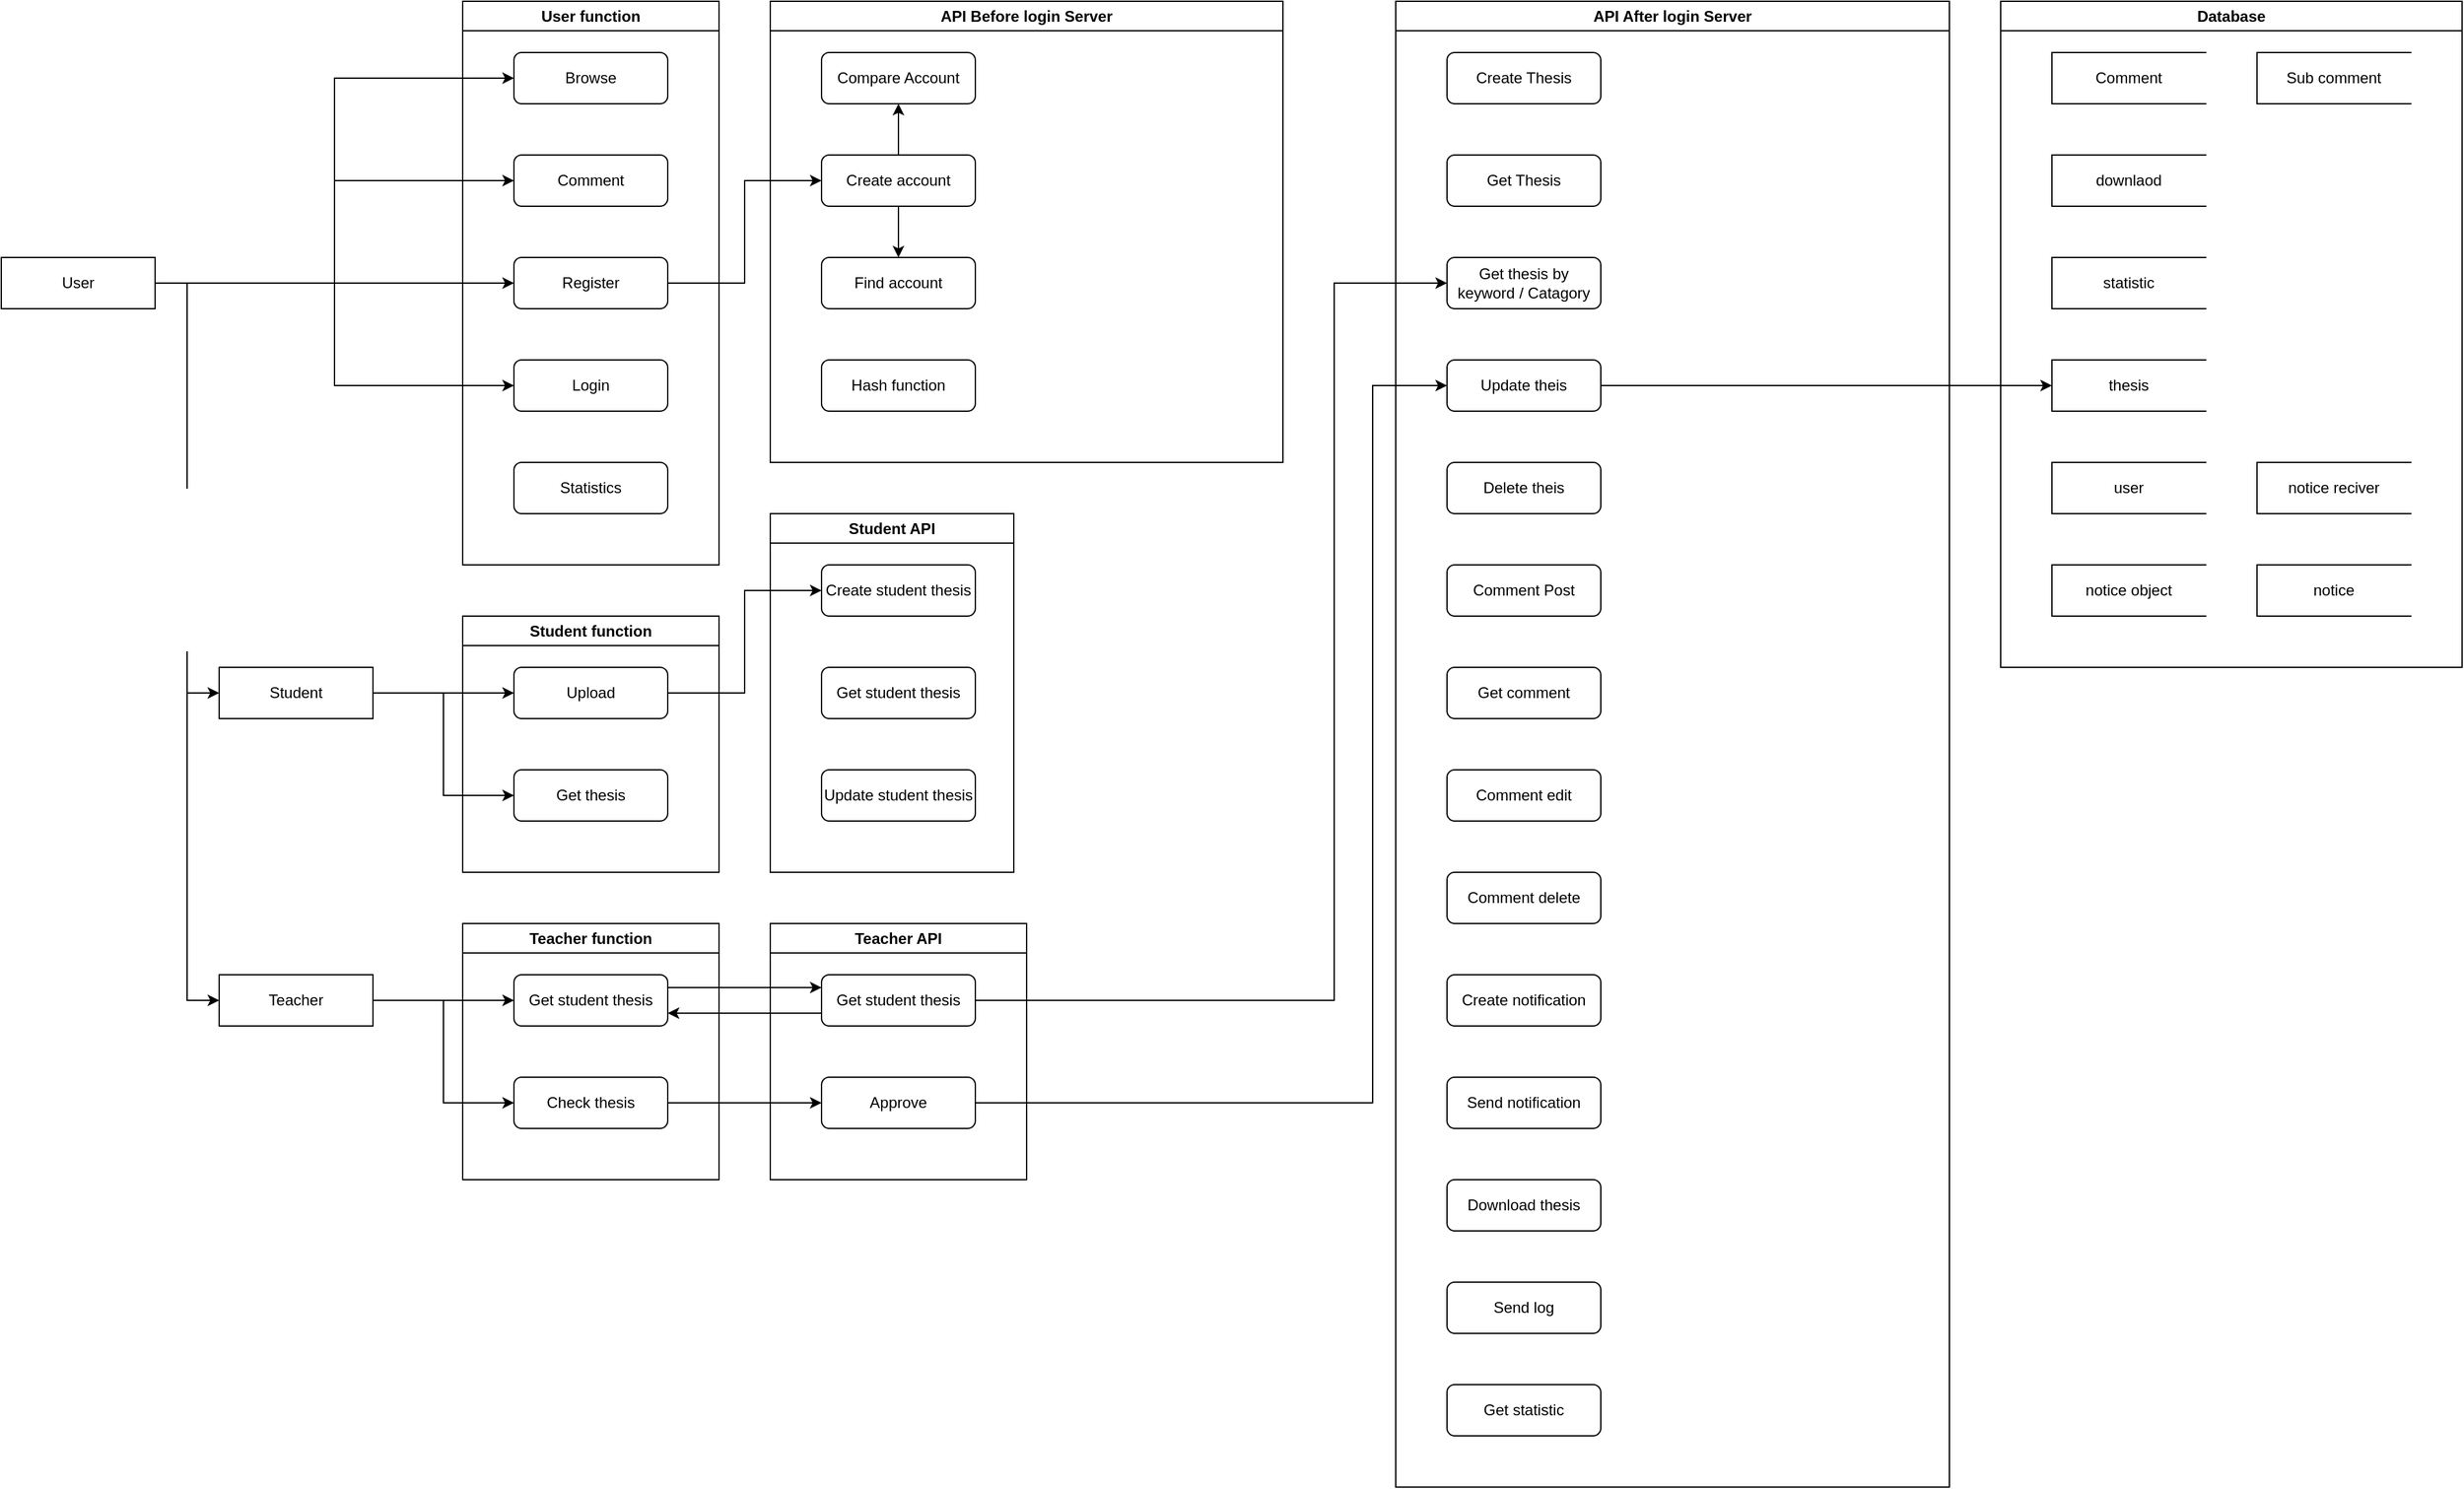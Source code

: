 <mxfile version="28.2.0">
  <diagram name="หน้า-1" id="eUxiDGaph87goB3MmdU6">
    <mxGraphModel dx="1182" dy="655" grid="1" gridSize="10" guides="1" tooltips="1" connect="1" arrows="1" fold="1" page="1" pageScale="1" pageWidth="2336" pageHeight="1654" math="0" shadow="0">
      <root>
        <mxCell id="0" />
        <mxCell id="1" parent="0" />
        <mxCell id="IIilCcqDhFFno7Ei3CsS-1" value="User function" style="swimlane;whiteSpace=wrap;html=1;" parent="1" vertex="1">
          <mxGeometry x="440" y="80" width="200" height="440" as="geometry">
            <mxRectangle x="400" y="200" width="130" height="30" as="alternateBounds" />
          </mxGeometry>
        </mxCell>
        <mxCell id="IIilCcqDhFFno7Ei3CsS-5" value="Browse" style="rounded=1;whiteSpace=wrap;html=1;" parent="IIilCcqDhFFno7Ei3CsS-1" vertex="1">
          <mxGeometry x="40" y="40" width="120" height="40" as="geometry" />
        </mxCell>
        <mxCell id="IIilCcqDhFFno7Ei3CsS-6" value="Comment" style="rounded=1;whiteSpace=wrap;html=1;" parent="IIilCcqDhFFno7Ei3CsS-1" vertex="1">
          <mxGeometry x="40" y="120" width="120" height="40" as="geometry" />
        </mxCell>
        <mxCell id="IIilCcqDhFFno7Ei3CsS-7" value="Login" style="rounded=1;whiteSpace=wrap;html=1;" parent="IIilCcqDhFFno7Ei3CsS-1" vertex="1">
          <mxGeometry x="40" y="280" width="120" height="40" as="geometry" />
        </mxCell>
        <mxCell id="IIilCcqDhFFno7Ei3CsS-8" value="Register" style="rounded=1;whiteSpace=wrap;html=1;" parent="IIilCcqDhFFno7Ei3CsS-1" vertex="1">
          <mxGeometry x="40" y="200" width="120" height="40" as="geometry" />
        </mxCell>
        <mxCell id="IIilCcqDhFFno7Ei3CsS-9" value="API Before login Server" style="swimlane;whiteSpace=wrap;html=1;" parent="1" vertex="1">
          <mxGeometry x="680" y="80" width="400" height="360" as="geometry">
            <mxRectangle x="400" y="200" width="130" height="30" as="alternateBounds" />
          </mxGeometry>
        </mxCell>
        <mxCell id="IIilCcqDhFFno7Ei3CsS-10" value="Compare Account" style="rounded=1;whiteSpace=wrap;html=1;" parent="IIilCcqDhFFno7Ei3CsS-9" vertex="1">
          <mxGeometry x="40" y="40" width="120" height="40" as="geometry" />
        </mxCell>
        <mxCell id="yefg0WoXISoBtYHqCvty-2" style="edgeStyle=orthogonalEdgeStyle;rounded=0;orthogonalLoop=1;jettySize=auto;html=1;" edge="1" parent="IIilCcqDhFFno7Ei3CsS-9" source="IIilCcqDhFFno7Ei3CsS-11" target="IIilCcqDhFFno7Ei3CsS-12">
          <mxGeometry relative="1" as="geometry" />
        </mxCell>
        <mxCell id="yefg0WoXISoBtYHqCvty-3" style="edgeStyle=orthogonalEdgeStyle;rounded=0;orthogonalLoop=1;jettySize=auto;html=1;entryX=0.5;entryY=1;entryDx=0;entryDy=0;" edge="1" parent="IIilCcqDhFFno7Ei3CsS-9" source="IIilCcqDhFFno7Ei3CsS-11" target="IIilCcqDhFFno7Ei3CsS-10">
          <mxGeometry relative="1" as="geometry" />
        </mxCell>
        <mxCell id="IIilCcqDhFFno7Ei3CsS-11" value="Create account" style="rounded=1;whiteSpace=wrap;html=1;" parent="IIilCcqDhFFno7Ei3CsS-9" vertex="1">
          <mxGeometry x="40" y="120" width="120" height="40" as="geometry" />
        </mxCell>
        <mxCell id="IIilCcqDhFFno7Ei3CsS-12" value="Find account" style="rounded=1;whiteSpace=wrap;html=1;" parent="IIilCcqDhFFno7Ei3CsS-9" vertex="1">
          <mxGeometry x="40" y="200" width="120" height="40" as="geometry" />
        </mxCell>
        <mxCell id="IIilCcqDhFFno7Ei3CsS-33" value="Hash function" style="rounded=1;whiteSpace=wrap;html=1;" parent="IIilCcqDhFFno7Ei3CsS-9" vertex="1">
          <mxGeometry x="40" y="280" width="120" height="40" as="geometry" />
        </mxCell>
        <mxCell id="IIilCcqDhFFno7Ei3CsS-14" value="Database" style="swimlane;whiteSpace=wrap;html=1;" parent="1" vertex="1">
          <mxGeometry x="1640" y="80" width="360" height="520" as="geometry">
            <mxRectangle x="400" y="200" width="130" height="30" as="alternateBounds" />
          </mxGeometry>
        </mxCell>
        <mxCell id="IIilCcqDhFFno7Ei3CsS-31" value="Comment" style="html=1;dashed=0;whiteSpace=wrap;shape=partialRectangle;right=0;" parent="IIilCcqDhFFno7Ei3CsS-14" vertex="1">
          <mxGeometry x="40" y="40" width="120" height="40" as="geometry" />
        </mxCell>
        <mxCell id="IIilCcqDhFFno7Ei3CsS-56" value="Sub comment" style="html=1;dashed=0;whiteSpace=wrap;shape=partialRectangle;right=0;" parent="IIilCcqDhFFno7Ei3CsS-14" vertex="1">
          <mxGeometry x="200" y="40" width="120" height="40" as="geometry" />
        </mxCell>
        <mxCell id="IIilCcqDhFFno7Ei3CsS-57" value="downlaod" style="html=1;dashed=0;whiteSpace=wrap;shape=partialRectangle;right=0;" parent="IIilCcqDhFFno7Ei3CsS-14" vertex="1">
          <mxGeometry x="40" y="120" width="120" height="40" as="geometry" />
        </mxCell>
        <mxCell id="IIilCcqDhFFno7Ei3CsS-58" value="user" style="html=1;dashed=0;whiteSpace=wrap;shape=partialRectangle;right=0;" parent="IIilCcqDhFFno7Ei3CsS-14" vertex="1">
          <mxGeometry x="40" y="360" width="120" height="40" as="geometry" />
        </mxCell>
        <mxCell id="IIilCcqDhFFno7Ei3CsS-59" value="thesis" style="html=1;dashed=0;whiteSpace=wrap;shape=partialRectangle;right=0;" parent="IIilCcqDhFFno7Ei3CsS-14" vertex="1">
          <mxGeometry x="40" y="280" width="120" height="40" as="geometry" />
        </mxCell>
        <mxCell id="IIilCcqDhFFno7Ei3CsS-60" value="statistic" style="html=1;dashed=0;whiteSpace=wrap;shape=partialRectangle;right=0;" parent="IIilCcqDhFFno7Ei3CsS-14" vertex="1">
          <mxGeometry x="40" y="200" width="120" height="40" as="geometry" />
        </mxCell>
        <mxCell id="IIilCcqDhFFno7Ei3CsS-61" value="notice" style="html=1;dashed=0;whiteSpace=wrap;shape=partialRectangle;right=0;" parent="IIilCcqDhFFno7Ei3CsS-14" vertex="1">
          <mxGeometry x="200" y="440" width="120" height="40" as="geometry" />
        </mxCell>
        <mxCell id="IIilCcqDhFFno7Ei3CsS-62" value="notice object" style="html=1;dashed=0;whiteSpace=wrap;shape=partialRectangle;right=0;" parent="IIilCcqDhFFno7Ei3CsS-14" vertex="1">
          <mxGeometry x="40" y="440" width="120" height="40" as="geometry" />
        </mxCell>
        <mxCell id="IIilCcqDhFFno7Ei3CsS-63" value="notice reciver" style="html=1;dashed=0;whiteSpace=wrap;shape=partialRectangle;right=0;" parent="IIilCcqDhFFno7Ei3CsS-14" vertex="1">
          <mxGeometry x="200" y="360" width="120" height="40" as="geometry" />
        </mxCell>
        <mxCell id="IIilCcqDhFFno7Ei3CsS-19" value="Student function" style="swimlane;whiteSpace=wrap;html=1;startSize=23;" parent="1" vertex="1">
          <mxGeometry x="440" y="560" width="200" height="200" as="geometry">
            <mxRectangle x="400" y="200" width="130" height="30" as="alternateBounds" />
          </mxGeometry>
        </mxCell>
        <mxCell id="IIilCcqDhFFno7Ei3CsS-20" value="Upload" style="rounded=1;whiteSpace=wrap;html=1;" parent="IIilCcqDhFFno7Ei3CsS-19" vertex="1">
          <mxGeometry x="40" y="40" width="120" height="40" as="geometry" />
        </mxCell>
        <mxCell id="IIilCcqDhFFno7Ei3CsS-81" value="Get thesis" style="rounded=1;whiteSpace=wrap;html=1;" parent="IIilCcqDhFFno7Ei3CsS-19" vertex="1">
          <mxGeometry x="40" y="120" width="120" height="40" as="geometry" />
        </mxCell>
        <mxCell id="IIilCcqDhFFno7Ei3CsS-24" value="Teacher function" style="swimlane;whiteSpace=wrap;html=1;startSize=23;" parent="1" vertex="1">
          <mxGeometry x="440" y="800" width="200" height="200" as="geometry">
            <mxRectangle x="400" y="200" width="130" height="30" as="alternateBounds" />
          </mxGeometry>
        </mxCell>
        <mxCell id="IIilCcqDhFFno7Ei3CsS-25" value="Get student thesis" style="rounded=1;whiteSpace=wrap;html=1;" parent="IIilCcqDhFFno7Ei3CsS-24" vertex="1">
          <mxGeometry x="40" y="40" width="120" height="40" as="geometry" />
        </mxCell>
        <mxCell id="IIilCcqDhFFno7Ei3CsS-83" value="Check thesis" style="rounded=1;whiteSpace=wrap;html=1;" parent="IIilCcqDhFFno7Ei3CsS-24" vertex="1">
          <mxGeometry x="40" y="120" width="120" height="40" as="geometry" />
        </mxCell>
        <mxCell id="IIilCcqDhFFno7Ei3CsS-34" style="edgeStyle=orthogonalEdgeStyle;rounded=0;orthogonalLoop=1;jettySize=auto;html=1;entryX=0;entryY=0.5;entryDx=0;entryDy=0;" parent="1" source="IIilCcqDhFFno7Ei3CsS-32" target="IIilCcqDhFFno7Ei3CsS-5" edge="1">
          <mxGeometry relative="1" as="geometry" />
        </mxCell>
        <mxCell id="IIilCcqDhFFno7Ei3CsS-35" style="edgeStyle=orthogonalEdgeStyle;rounded=0;orthogonalLoop=1;jettySize=auto;html=1;entryX=0;entryY=0.5;entryDx=0;entryDy=0;" parent="1" source="IIilCcqDhFFno7Ei3CsS-32" target="IIilCcqDhFFno7Ei3CsS-6" edge="1">
          <mxGeometry relative="1" as="geometry" />
        </mxCell>
        <mxCell id="IIilCcqDhFFno7Ei3CsS-36" style="edgeStyle=orthogonalEdgeStyle;rounded=0;orthogonalLoop=1;jettySize=auto;html=1;entryX=0;entryY=0.5;entryDx=0;entryDy=0;" parent="1" source="IIilCcqDhFFno7Ei3CsS-32" target="IIilCcqDhFFno7Ei3CsS-8" edge="1">
          <mxGeometry relative="1" as="geometry" />
        </mxCell>
        <mxCell id="IIilCcqDhFFno7Ei3CsS-37" style="edgeStyle=orthogonalEdgeStyle;rounded=0;orthogonalLoop=1;jettySize=auto;html=1;entryX=0;entryY=0.5;entryDx=0;entryDy=0;" parent="1" source="IIilCcqDhFFno7Ei3CsS-32" target="IIilCcqDhFFno7Ei3CsS-7" edge="1">
          <mxGeometry relative="1" as="geometry" />
        </mxCell>
        <mxCell id="IIilCcqDhFFno7Ei3CsS-76" style="edgeStyle=orthogonalEdgeStyle;rounded=0;orthogonalLoop=1;jettySize=auto;html=1;entryX=0;entryY=0.5;entryDx=0;entryDy=0;" parent="1" source="IIilCcqDhFFno7Ei3CsS-32" target="IIilCcqDhFFno7Ei3CsS-74" edge="1">
          <mxGeometry relative="1" as="geometry" />
        </mxCell>
        <mxCell id="IIilCcqDhFFno7Ei3CsS-77" style="edgeStyle=orthogonalEdgeStyle;rounded=0;orthogonalLoop=1;jettySize=auto;html=1;entryX=0;entryY=0.5;entryDx=0;entryDy=0;" parent="1" source="IIilCcqDhFFno7Ei3CsS-32" target="IIilCcqDhFFno7Ei3CsS-75" edge="1">
          <mxGeometry relative="1" as="geometry" />
        </mxCell>
        <mxCell id="IIilCcqDhFFno7Ei3CsS-32" value="User" style="html=1;dashed=0;whiteSpace=wrap;" parent="1" vertex="1">
          <mxGeometry x="80" y="280" width="120" height="40" as="geometry" />
        </mxCell>
        <mxCell id="IIilCcqDhFFno7Ei3CsS-38" value="API After login Server" style="swimlane;whiteSpace=wrap;html=1;" parent="1" vertex="1">
          <mxGeometry x="1168" y="80" width="432" height="1160" as="geometry">
            <mxRectangle x="400" y="200" width="130" height="30" as="alternateBounds" />
          </mxGeometry>
        </mxCell>
        <mxCell id="IIilCcqDhFFno7Ei3CsS-39" value="Get Thesis" style="rounded=1;whiteSpace=wrap;html=1;" parent="IIilCcqDhFFno7Ei3CsS-38" vertex="1">
          <mxGeometry x="40" y="120" width="120" height="40" as="geometry" />
        </mxCell>
        <mxCell id="IIilCcqDhFFno7Ei3CsS-40" value="Get thesis by keyword / Catagory" style="rounded=1;whiteSpace=wrap;html=1;" parent="IIilCcqDhFFno7Ei3CsS-38" vertex="1">
          <mxGeometry x="40" y="200" width="120" height="40" as="geometry" />
        </mxCell>
        <mxCell id="IIilCcqDhFFno7Ei3CsS-45" value="Delete theis" style="rounded=1;whiteSpace=wrap;html=1;" parent="IIilCcqDhFFno7Ei3CsS-38" vertex="1">
          <mxGeometry x="40" y="360" width="120" height="40" as="geometry" />
        </mxCell>
        <mxCell id="IIilCcqDhFFno7Ei3CsS-41" value="Comment Post" style="rounded=1;whiteSpace=wrap;html=1;" parent="IIilCcqDhFFno7Ei3CsS-38" vertex="1">
          <mxGeometry x="40" y="440" width="120" height="40" as="geometry" />
        </mxCell>
        <mxCell id="IIilCcqDhFFno7Ei3CsS-42" value="Comment delete" style="rounded=1;whiteSpace=wrap;html=1;" parent="IIilCcqDhFFno7Ei3CsS-38" vertex="1">
          <mxGeometry x="40" y="680" width="120" height="40" as="geometry" />
        </mxCell>
        <mxCell id="IIilCcqDhFFno7Ei3CsS-43" value="Get comment" style="rounded=1;whiteSpace=wrap;html=1;" parent="IIilCcqDhFFno7Ei3CsS-38" vertex="1">
          <mxGeometry x="40" y="520" width="120" height="40" as="geometry" />
        </mxCell>
        <mxCell id="IIilCcqDhFFno7Ei3CsS-46" value="Update theis" style="rounded=1;whiteSpace=wrap;html=1;" parent="IIilCcqDhFFno7Ei3CsS-38" vertex="1">
          <mxGeometry x="40" y="280" width="120" height="40" as="geometry" />
        </mxCell>
        <mxCell id="IIilCcqDhFFno7Ei3CsS-47" value="Create Thesis" style="rounded=1;whiteSpace=wrap;html=1;" parent="IIilCcqDhFFno7Ei3CsS-38" vertex="1">
          <mxGeometry x="40" y="40" width="120" height="40" as="geometry" />
        </mxCell>
        <mxCell id="IIilCcqDhFFno7Ei3CsS-48" value="Comment edit" style="rounded=1;whiteSpace=wrap;html=1;" parent="IIilCcqDhFFno7Ei3CsS-38" vertex="1">
          <mxGeometry x="40" y="600" width="120" height="40" as="geometry" />
        </mxCell>
        <mxCell id="IIilCcqDhFFno7Ei3CsS-69" value="Create notification" style="rounded=1;whiteSpace=wrap;html=1;" parent="IIilCcqDhFFno7Ei3CsS-38" vertex="1">
          <mxGeometry x="40" y="760" width="120" height="40" as="geometry" />
        </mxCell>
        <mxCell id="IIilCcqDhFFno7Ei3CsS-70" value="Send notification" style="rounded=1;whiteSpace=wrap;html=1;" parent="IIilCcqDhFFno7Ei3CsS-38" vertex="1">
          <mxGeometry x="40" y="840" width="120" height="40" as="geometry" />
        </mxCell>
        <mxCell id="IIilCcqDhFFno7Ei3CsS-71" value="Download thesis" style="rounded=1;whiteSpace=wrap;html=1;" parent="IIilCcqDhFFno7Ei3CsS-38" vertex="1">
          <mxGeometry x="40" y="920" width="120" height="40" as="geometry" />
        </mxCell>
        <mxCell id="IIilCcqDhFFno7Ei3CsS-72" value="Send log" style="rounded=1;whiteSpace=wrap;html=1;" parent="IIilCcqDhFFno7Ei3CsS-38" vertex="1">
          <mxGeometry x="40" y="1000" width="120" height="40" as="geometry" />
        </mxCell>
        <mxCell id="IIilCcqDhFFno7Ei3CsS-73" value="Get statistic" style="rounded=1;whiteSpace=wrap;html=1;" parent="IIilCcqDhFFno7Ei3CsS-38" vertex="1">
          <mxGeometry x="40" y="1080" width="120" height="40" as="geometry" />
        </mxCell>
        <mxCell id="IIilCcqDhFFno7Ei3CsS-51" value="Statistics" style="rounded=1;whiteSpace=wrap;html=1;" parent="1" vertex="1">
          <mxGeometry x="480" y="440" width="120" height="40" as="geometry" />
        </mxCell>
        <mxCell id="IIilCcqDhFFno7Ei3CsS-52" value="Student API" style="swimlane;whiteSpace=wrap;html=1;" parent="1" vertex="1">
          <mxGeometry x="680" y="480" width="190" height="280" as="geometry">
            <mxRectangle x="400" y="200" width="130" height="30" as="alternateBounds" />
          </mxGeometry>
        </mxCell>
        <mxCell id="IIilCcqDhFFno7Ei3CsS-64" value="Create student thesis" style="rounded=1;whiteSpace=wrap;html=1;" parent="IIilCcqDhFFno7Ei3CsS-52" vertex="1">
          <mxGeometry x="40" y="40" width="120" height="40" as="geometry" />
        </mxCell>
        <mxCell id="IIilCcqDhFFno7Ei3CsS-66" value="Get student thesis" style="rounded=1;whiteSpace=wrap;html=1;" parent="IIilCcqDhFFno7Ei3CsS-52" vertex="1">
          <mxGeometry x="40" y="120" width="120" height="40" as="geometry" />
        </mxCell>
        <mxCell id="IIilCcqDhFFno7Ei3CsS-67" value="Update student thesis" style="rounded=1;whiteSpace=wrap;html=1;" parent="IIilCcqDhFFno7Ei3CsS-52" vertex="1">
          <mxGeometry x="40" y="200" width="120" height="40" as="geometry" />
        </mxCell>
        <mxCell id="IIilCcqDhFFno7Ei3CsS-54" value="Teacher API" style="swimlane;whiteSpace=wrap;html=1;" parent="1" vertex="1">
          <mxGeometry x="680" y="800" width="200" height="200" as="geometry">
            <mxRectangle x="400" y="200" width="130" height="30" as="alternateBounds" />
          </mxGeometry>
        </mxCell>
        <mxCell id="IIilCcqDhFFno7Ei3CsS-65" value="Get student thesis" style="rounded=1;whiteSpace=wrap;html=1;" parent="IIilCcqDhFFno7Ei3CsS-54" vertex="1">
          <mxGeometry x="40" y="40" width="120" height="40" as="geometry" />
        </mxCell>
        <mxCell id="IIilCcqDhFFno7Ei3CsS-68" value="Approve" style="rounded=1;whiteSpace=wrap;html=1;" parent="IIilCcqDhFFno7Ei3CsS-54" vertex="1">
          <mxGeometry x="40" y="120" width="120" height="40" as="geometry" />
        </mxCell>
        <mxCell id="IIilCcqDhFFno7Ei3CsS-78" style="edgeStyle=orthogonalEdgeStyle;rounded=0;orthogonalLoop=1;jettySize=auto;html=1;" parent="1" source="IIilCcqDhFFno7Ei3CsS-74" target="IIilCcqDhFFno7Ei3CsS-20" edge="1">
          <mxGeometry relative="1" as="geometry" />
        </mxCell>
        <mxCell id="IIilCcqDhFFno7Ei3CsS-82" style="edgeStyle=orthogonalEdgeStyle;rounded=0;orthogonalLoop=1;jettySize=auto;html=1;entryX=0;entryY=0.5;entryDx=0;entryDy=0;" parent="1" source="IIilCcqDhFFno7Ei3CsS-74" target="IIilCcqDhFFno7Ei3CsS-81" edge="1">
          <mxGeometry relative="1" as="geometry" />
        </mxCell>
        <mxCell id="IIilCcqDhFFno7Ei3CsS-74" value="Student" style="html=1;dashed=0;whiteSpace=wrap;" parent="1" vertex="1">
          <mxGeometry x="250" y="600" width="120" height="40" as="geometry" />
        </mxCell>
        <mxCell id="IIilCcqDhFFno7Ei3CsS-79" style="edgeStyle=orthogonalEdgeStyle;rounded=0;orthogonalLoop=1;jettySize=auto;html=1;entryX=0;entryY=0.5;entryDx=0;entryDy=0;" parent="1" source="IIilCcqDhFFno7Ei3CsS-75" target="IIilCcqDhFFno7Ei3CsS-25" edge="1">
          <mxGeometry relative="1" as="geometry" />
        </mxCell>
        <mxCell id="IIilCcqDhFFno7Ei3CsS-84" style="edgeStyle=orthogonalEdgeStyle;rounded=0;orthogonalLoop=1;jettySize=auto;html=1;entryX=0;entryY=0.5;entryDx=0;entryDy=0;" parent="1" source="IIilCcqDhFFno7Ei3CsS-75" target="IIilCcqDhFFno7Ei3CsS-83" edge="1">
          <mxGeometry relative="1" as="geometry" />
        </mxCell>
        <mxCell id="IIilCcqDhFFno7Ei3CsS-75" value="Teacher" style="html=1;dashed=0;whiteSpace=wrap;" parent="1" vertex="1">
          <mxGeometry x="250" y="840" width="120" height="40" as="geometry" />
        </mxCell>
        <mxCell id="IIilCcqDhFFno7Ei3CsS-80" style="edgeStyle=orthogonalEdgeStyle;rounded=0;orthogonalLoop=1;jettySize=auto;html=1;entryX=0;entryY=0.5;entryDx=0;entryDy=0;" parent="1" source="IIilCcqDhFFno7Ei3CsS-20" target="IIilCcqDhFFno7Ei3CsS-64" edge="1">
          <mxGeometry relative="1" as="geometry" />
        </mxCell>
        <mxCell id="IIilCcqDhFFno7Ei3CsS-85" style="edgeStyle=orthogonalEdgeStyle;rounded=0;orthogonalLoop=1;jettySize=auto;html=1;" parent="1" source="IIilCcqDhFFno7Ei3CsS-25" edge="1">
          <mxGeometry relative="1" as="geometry">
            <mxPoint x="720" y="850" as="targetPoint" />
            <Array as="points">
              <mxPoint x="720" y="850" />
            </Array>
          </mxGeometry>
        </mxCell>
        <mxCell id="IIilCcqDhFFno7Ei3CsS-86" style="edgeStyle=orthogonalEdgeStyle;rounded=0;orthogonalLoop=1;jettySize=auto;html=1;entryX=1;entryY=0.75;entryDx=0;entryDy=0;" parent="1" source="IIilCcqDhFFno7Ei3CsS-65" target="IIilCcqDhFFno7Ei3CsS-25" edge="1">
          <mxGeometry relative="1" as="geometry">
            <Array as="points">
              <mxPoint x="690" y="870" />
              <mxPoint x="690" y="870" />
            </Array>
          </mxGeometry>
        </mxCell>
        <mxCell id="IIilCcqDhFFno7Ei3CsS-87" style="edgeStyle=orthogonalEdgeStyle;rounded=0;orthogonalLoop=1;jettySize=auto;html=1;entryX=0;entryY=0.5;entryDx=0;entryDy=0;" parent="1" source="IIilCcqDhFFno7Ei3CsS-83" target="IIilCcqDhFFno7Ei3CsS-68" edge="1">
          <mxGeometry relative="1" as="geometry" />
        </mxCell>
        <mxCell id="IIilCcqDhFFno7Ei3CsS-88" style="edgeStyle=orthogonalEdgeStyle;rounded=0;orthogonalLoop=1;jettySize=auto;html=1;entryX=0;entryY=0.5;entryDx=0;entryDy=0;" parent="1" source="IIilCcqDhFFno7Ei3CsS-68" target="IIilCcqDhFFno7Ei3CsS-46" edge="1">
          <mxGeometry relative="1" as="geometry">
            <Array as="points">
              <mxPoint x="1150" y="940" />
              <mxPoint x="1150" y="380" />
            </Array>
          </mxGeometry>
        </mxCell>
        <mxCell id="IIilCcqDhFFno7Ei3CsS-89" style="edgeStyle=orthogonalEdgeStyle;rounded=0;orthogonalLoop=1;jettySize=auto;html=1;entryX=0;entryY=0.5;entryDx=0;entryDy=0;" parent="1" source="IIilCcqDhFFno7Ei3CsS-65" target="IIilCcqDhFFno7Ei3CsS-40" edge="1">
          <mxGeometry relative="1" as="geometry">
            <Array as="points">
              <mxPoint x="1120" y="860" />
              <mxPoint x="1120" y="300" />
            </Array>
          </mxGeometry>
        </mxCell>
        <mxCell id="IIilCcqDhFFno7Ei3CsS-90" style="edgeStyle=orthogonalEdgeStyle;rounded=0;orthogonalLoop=1;jettySize=auto;html=1;entryX=0;entryY=0.5;entryDx=0;entryDy=0;" parent="1" source="IIilCcqDhFFno7Ei3CsS-46" target="IIilCcqDhFFno7Ei3CsS-59" edge="1">
          <mxGeometry relative="1" as="geometry">
            <mxPoint x="1380.0" y="390" as="targetPoint" />
          </mxGeometry>
        </mxCell>
        <mxCell id="yefg0WoXISoBtYHqCvty-1" style="edgeStyle=orthogonalEdgeStyle;rounded=0;orthogonalLoop=1;jettySize=auto;html=1;entryX=0;entryY=0.5;entryDx=0;entryDy=0;" edge="1" parent="1" source="IIilCcqDhFFno7Ei3CsS-8" target="IIilCcqDhFFno7Ei3CsS-11">
          <mxGeometry relative="1" as="geometry" />
        </mxCell>
      </root>
    </mxGraphModel>
  </diagram>
</mxfile>
